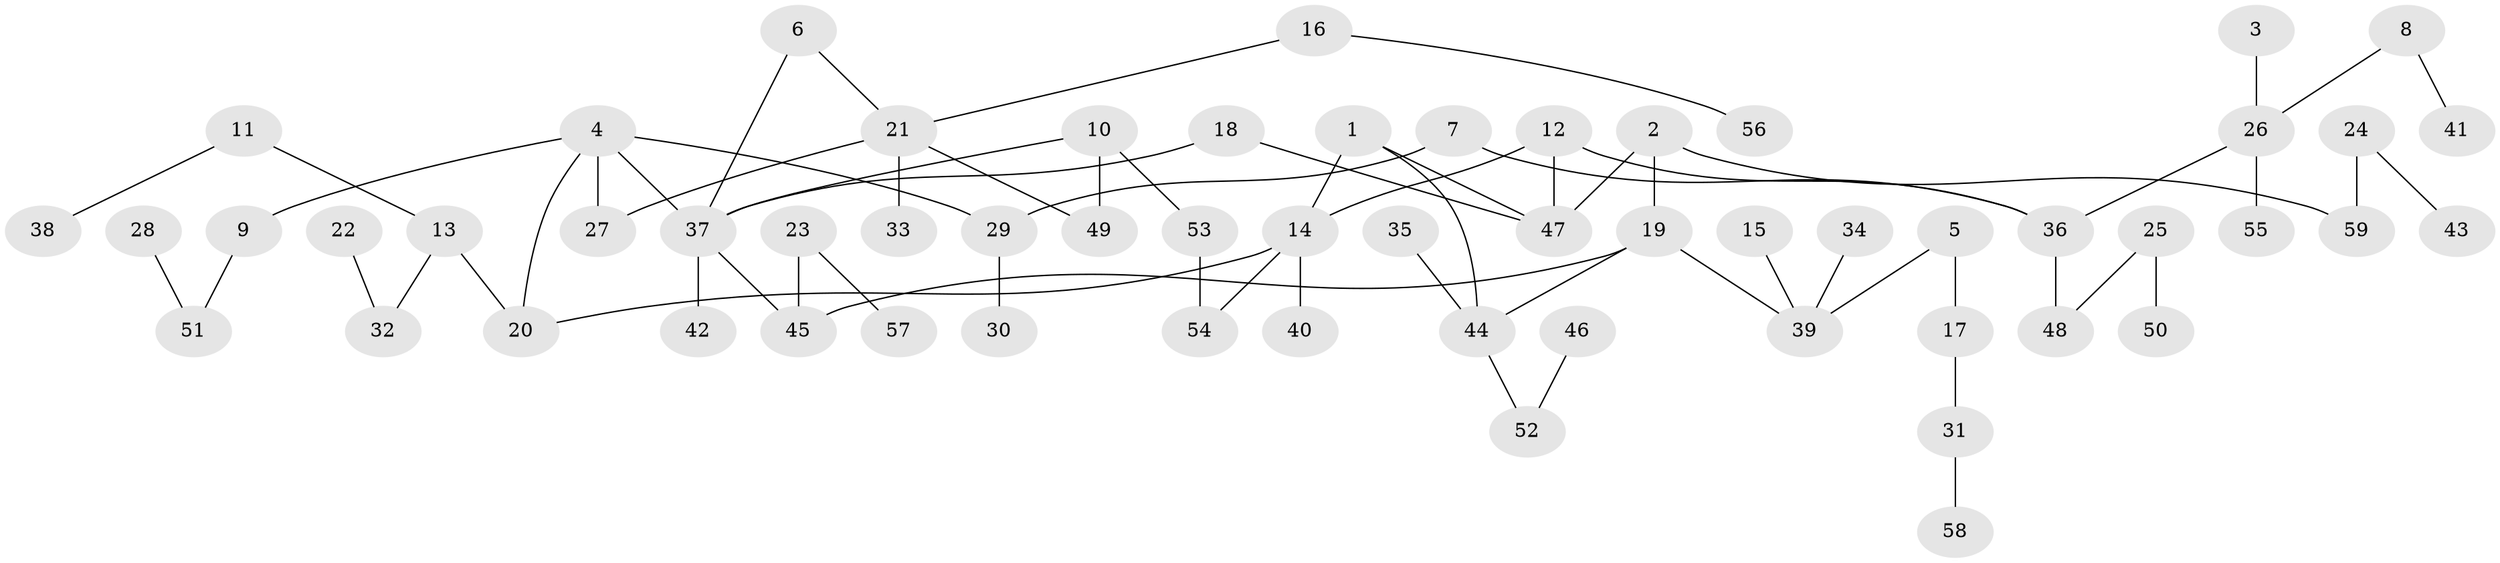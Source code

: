 // original degree distribution, {3: 0.13675213675213677, 6: 0.03418803418803419, 4: 0.08547008547008547, 5: 0.03418803418803419, 1: 0.41025641025641024, 2: 0.29914529914529914}
// Generated by graph-tools (version 1.1) at 2025/01/03/09/25 03:01:04]
// undirected, 59 vertices, 66 edges
graph export_dot {
graph [start="1"]
  node [color=gray90,style=filled];
  1;
  2;
  3;
  4;
  5;
  6;
  7;
  8;
  9;
  10;
  11;
  12;
  13;
  14;
  15;
  16;
  17;
  18;
  19;
  20;
  21;
  22;
  23;
  24;
  25;
  26;
  27;
  28;
  29;
  30;
  31;
  32;
  33;
  34;
  35;
  36;
  37;
  38;
  39;
  40;
  41;
  42;
  43;
  44;
  45;
  46;
  47;
  48;
  49;
  50;
  51;
  52;
  53;
  54;
  55;
  56;
  57;
  58;
  59;
  1 -- 14 [weight=1.0];
  1 -- 44 [weight=1.0];
  1 -- 47 [weight=1.0];
  2 -- 19 [weight=1.0];
  2 -- 47 [weight=1.0];
  2 -- 59 [weight=1.0];
  3 -- 26 [weight=1.0];
  4 -- 9 [weight=1.0];
  4 -- 20 [weight=1.0];
  4 -- 27 [weight=1.0];
  4 -- 29 [weight=1.0];
  4 -- 37 [weight=1.0];
  5 -- 17 [weight=1.0];
  5 -- 39 [weight=1.0];
  6 -- 21 [weight=1.0];
  6 -- 37 [weight=1.0];
  7 -- 29 [weight=1.0];
  7 -- 36 [weight=1.0];
  8 -- 26 [weight=1.0];
  8 -- 41 [weight=1.0];
  9 -- 51 [weight=1.0];
  10 -- 37 [weight=1.0];
  10 -- 49 [weight=1.0];
  10 -- 53 [weight=1.0];
  11 -- 13 [weight=1.0];
  11 -- 38 [weight=1.0];
  12 -- 14 [weight=1.0];
  12 -- 36 [weight=1.0];
  12 -- 47 [weight=1.0];
  13 -- 20 [weight=1.0];
  13 -- 32 [weight=1.0];
  14 -- 20 [weight=1.0];
  14 -- 40 [weight=1.0];
  14 -- 54 [weight=1.0];
  15 -- 39 [weight=1.0];
  16 -- 21 [weight=1.0];
  16 -- 56 [weight=1.0];
  17 -- 31 [weight=1.0];
  18 -- 37 [weight=1.0];
  18 -- 47 [weight=1.0];
  19 -- 39 [weight=1.0];
  19 -- 44 [weight=1.0];
  19 -- 45 [weight=1.0];
  21 -- 27 [weight=1.0];
  21 -- 33 [weight=1.0];
  21 -- 49 [weight=1.0];
  22 -- 32 [weight=1.0];
  23 -- 45 [weight=1.0];
  23 -- 57 [weight=1.0];
  24 -- 43 [weight=1.0];
  24 -- 59 [weight=1.0];
  25 -- 48 [weight=1.0];
  25 -- 50 [weight=1.0];
  26 -- 36 [weight=1.0];
  26 -- 55 [weight=1.0];
  28 -- 51 [weight=1.0];
  29 -- 30 [weight=1.0];
  31 -- 58 [weight=1.0];
  34 -- 39 [weight=1.0];
  35 -- 44 [weight=1.0];
  36 -- 48 [weight=1.0];
  37 -- 42 [weight=1.0];
  37 -- 45 [weight=1.0];
  44 -- 52 [weight=1.0];
  46 -- 52 [weight=1.0];
  53 -- 54 [weight=1.0];
}
